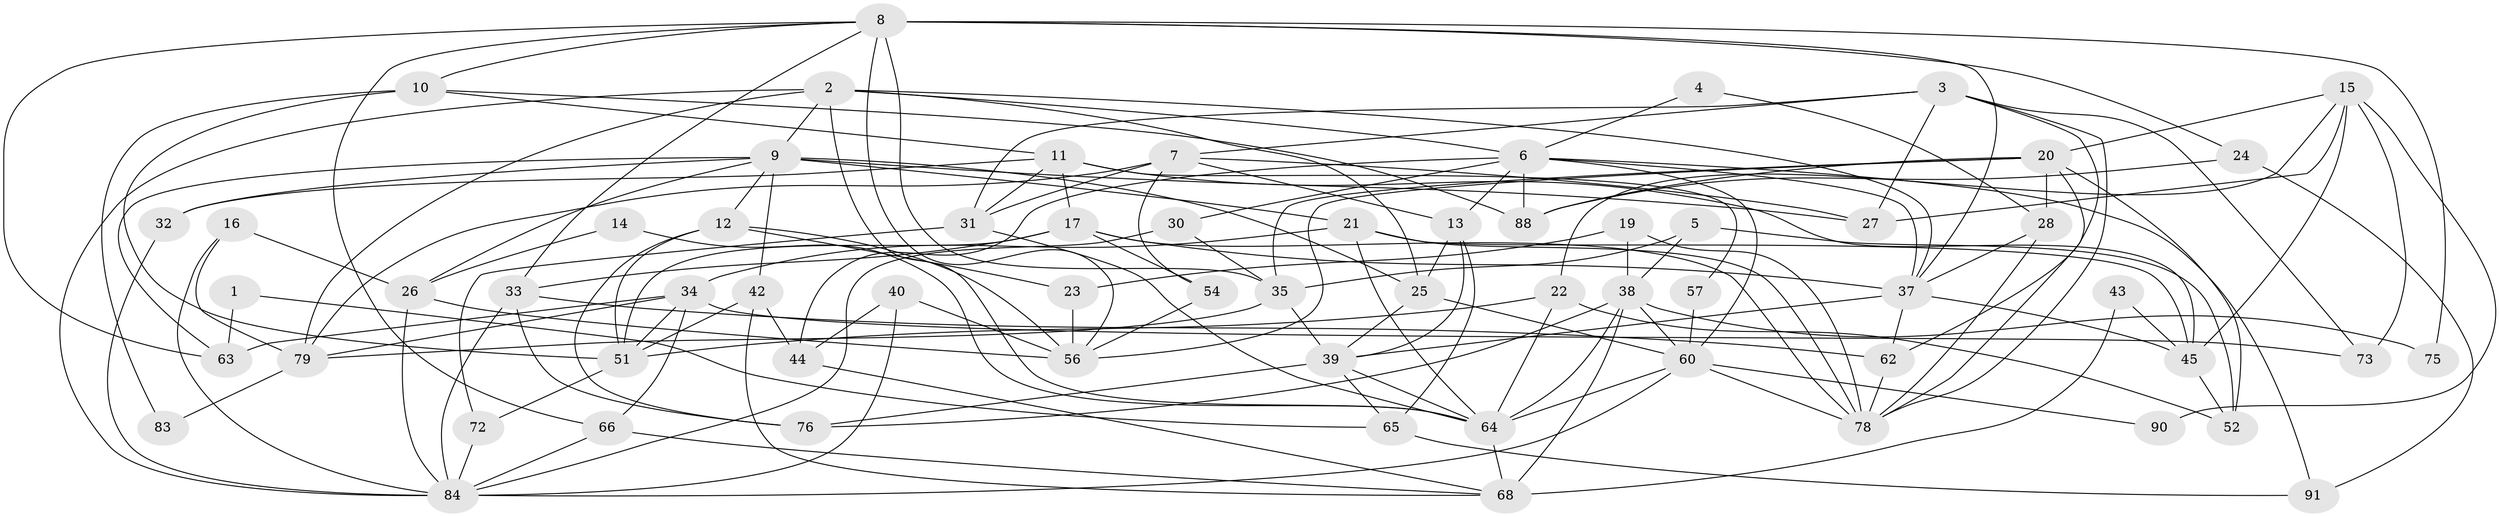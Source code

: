 // Generated by graph-tools (version 1.1) at 2025/23/03/03/25 07:23:58]
// undirected, 64 vertices, 156 edges
graph export_dot {
graph [start="1"]
  node [color=gray90,style=filled];
  1;
  2 [super="+47"];
  3 [super="+18"];
  4;
  5;
  6 [super="+87"];
  7 [super="+92"];
  8 [super="+81"];
  9 [super="+80"];
  10 [super="+29"];
  11;
  12;
  13 [super="+61"];
  14;
  15 [super="+36"];
  16;
  17 [super="+85"];
  19;
  20 [super="+50"];
  21;
  22 [super="+94"];
  23;
  24;
  25 [super="+96"];
  26 [super="+55"];
  27;
  28;
  30;
  31;
  32;
  33 [super="+59"];
  34 [super="+74"];
  35 [super="+41"];
  37 [super="+49"];
  38 [super="+67"];
  39 [super="+46"];
  40;
  42 [super="+58"];
  43;
  44;
  45 [super="+48"];
  51 [super="+53"];
  52 [super="+77"];
  54;
  56 [super="+82"];
  57;
  60 [super="+70"];
  62 [super="+89"];
  63;
  64 [super="+71"];
  65;
  66 [super="+93"];
  68 [super="+69"];
  72;
  73;
  75;
  76;
  78 [super="+95"];
  79;
  83;
  84 [super="+86"];
  88;
  90;
  91;
  1 -- 65;
  1 -- 63;
  2 -- 25;
  2 -- 79;
  2 -- 84;
  2 -- 64;
  2 -- 9;
  2 -- 6;
  2 -- 37;
  3 -- 62;
  3 -- 27;
  3 -- 7;
  3 -- 73;
  3 -- 31;
  3 -- 78;
  4 -- 28;
  4 -- 6;
  5 -- 52;
  5 -- 35;
  5 -- 38;
  6 -- 60;
  6 -- 30;
  6 -- 13;
  6 -- 88;
  6 -- 91;
  6 -- 44;
  6 -- 37;
  7 -- 27;
  7 -- 54;
  7 -- 31;
  7 -- 79;
  7 -- 13;
  8 -- 37;
  8 -- 24;
  8 -- 10;
  8 -- 33;
  8 -- 63;
  8 -- 75;
  8 -- 56;
  8 -- 35;
  8 -- 66;
  9 -- 25;
  9 -- 21;
  9 -- 63;
  9 -- 26;
  9 -- 32;
  9 -- 42;
  9 -- 27;
  9 -- 12;
  10 -- 11;
  10 -- 51;
  10 -- 83;
  10 -- 88;
  11 -- 31;
  11 -- 32;
  11 -- 57;
  11 -- 45;
  11 -- 17;
  12 -- 76;
  12 -- 23;
  12 -- 56;
  12 -- 51;
  13 -- 65;
  13 -- 25;
  13 -- 39;
  14 -- 26;
  14 -- 64;
  15 -- 45;
  15 -- 20;
  15 -- 27;
  15 -- 73;
  15 -- 90;
  15 -- 22;
  16 -- 84;
  16 -- 79;
  16 -- 26;
  17 -- 51;
  17 -- 33;
  17 -- 78;
  17 -- 37;
  17 -- 54;
  19 -- 23;
  19 -- 78;
  19 -- 38;
  20 -- 28;
  20 -- 56;
  20 -- 88;
  20 -- 78;
  20 -- 35;
  20 -- 52;
  21 -- 34;
  21 -- 64;
  21 -- 45;
  21 -- 78;
  22 -- 51;
  22 -- 64 [weight=2];
  22 -- 52;
  23 -- 56;
  24 -- 88;
  24 -- 91;
  25 -- 39;
  25 -- 60;
  26 -- 56;
  26 -- 84;
  28 -- 37;
  28 -- 78;
  30 -- 84;
  30 -- 35;
  31 -- 72;
  31 -- 64;
  32 -- 84;
  33 -- 76;
  33 -- 62;
  33 -- 84;
  34 -- 63;
  34 -- 73;
  34 -- 66;
  34 -- 51;
  34 -- 79;
  35 -- 79;
  35 -- 39;
  37 -- 45;
  37 -- 62;
  37 -- 39;
  38 -- 68 [weight=3];
  38 -- 75;
  38 -- 76;
  38 -- 64;
  38 -- 60;
  39 -- 64;
  39 -- 65;
  39 -- 76;
  40 -- 44;
  40 -- 56;
  40 -- 84;
  42 -- 51;
  42 -- 44;
  42 -- 68;
  43 -- 45;
  43 -- 68;
  44 -- 68;
  45 -- 52;
  51 -- 72;
  54 -- 56;
  57 -- 60;
  60 -- 84;
  60 -- 90;
  60 -- 64;
  60 -- 78;
  62 -- 78;
  64 -- 68;
  65 -- 91;
  66 -- 84;
  66 -- 68;
  72 -- 84;
  79 -- 83;
}
